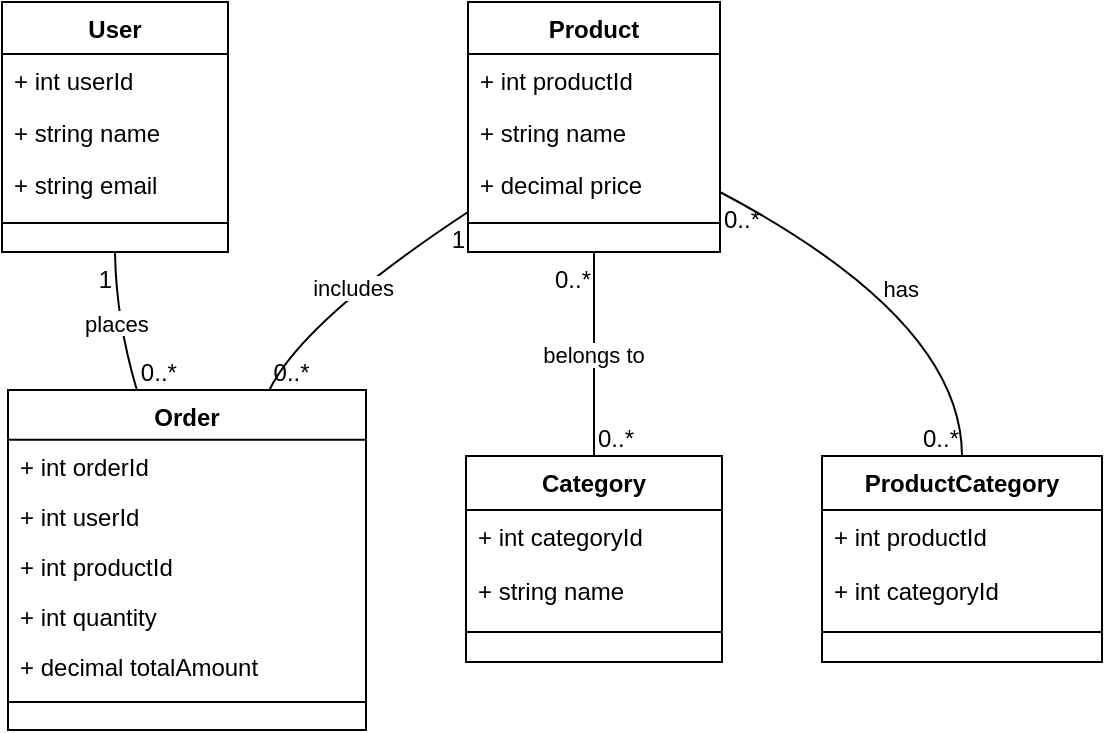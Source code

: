 <mxfile version="24.6.4" type="github">
  <diagram name="Page-1" id="5t2pgxSO-wuP000k_gud">
    <mxGraphModel>
      <root>
        <mxCell id="0" />
        <mxCell id="1" parent="0" />
        <mxCell id="2" value="User" style="swimlane;fontStyle=1;align=center;verticalAlign=top;childLayout=stackLayout;horizontal=1;startSize=26;horizontalStack=0;resizeParent=1;resizeParentMax=0;resizeLast=0;collapsible=0;marginBottom=0;" vertex="1" parent="1">
          <mxGeometry x="8" y="8" width="113" height="125" as="geometry" />
        </mxCell>
        <mxCell id="3" value="+ int userId" style="text;strokeColor=none;fillColor=none;align=left;verticalAlign=top;spacingLeft=4;spacingRight=4;overflow=hidden;rotatable=0;points=[[0,0.5],[1,0.5]];portConstraint=eastwest;" vertex="1" parent="2">
          <mxGeometry y="26" width="113" height="26" as="geometry" />
        </mxCell>
        <mxCell id="4" value="+ string name" style="text;strokeColor=none;fillColor=none;align=left;verticalAlign=top;spacingLeft=4;spacingRight=4;overflow=hidden;rotatable=0;points=[[0,0.5],[1,0.5]];portConstraint=eastwest;" vertex="1" parent="2">
          <mxGeometry y="52" width="113" height="26" as="geometry" />
        </mxCell>
        <mxCell id="5" value="+ string email" style="text;strokeColor=none;fillColor=none;align=left;verticalAlign=top;spacingLeft=4;spacingRight=4;overflow=hidden;rotatable=0;points=[[0,0.5],[1,0.5]];portConstraint=eastwest;" vertex="1" parent="2">
          <mxGeometry y="78" width="113" height="26" as="geometry" />
        </mxCell>
        <mxCell id="6" style="line;strokeWidth=1;fillColor=none;align=left;verticalAlign=middle;spacingTop=-1;spacingLeft=3;spacingRight=3;rotatable=0;labelPosition=right;points=[];portConstraint=eastwest;strokeColor=inherit;" vertex="1" parent="2">
          <mxGeometry y="104" width="113" height="13" as="geometry" />
        </mxCell>
        <mxCell id="7" value="Product" style="swimlane;fontStyle=1;align=center;verticalAlign=top;childLayout=stackLayout;horizontal=1;startSize=26;horizontalStack=0;resizeParent=1;resizeParentMax=0;resizeLast=0;collapsible=0;marginBottom=0;" vertex="1" parent="1">
          <mxGeometry x="241" y="8" width="126" height="125" as="geometry" />
        </mxCell>
        <mxCell id="8" value="+ int productId" style="text;strokeColor=none;fillColor=none;align=left;verticalAlign=top;spacingLeft=4;spacingRight=4;overflow=hidden;rotatable=0;points=[[0,0.5],[1,0.5]];portConstraint=eastwest;" vertex="1" parent="7">
          <mxGeometry y="26" width="126" height="26" as="geometry" />
        </mxCell>
        <mxCell id="9" value="+ string name" style="text;strokeColor=none;fillColor=none;align=left;verticalAlign=top;spacingLeft=4;spacingRight=4;overflow=hidden;rotatable=0;points=[[0,0.5],[1,0.5]];portConstraint=eastwest;" vertex="1" parent="7">
          <mxGeometry y="52" width="126" height="26" as="geometry" />
        </mxCell>
        <mxCell id="10" value="+ decimal price" style="text;strokeColor=none;fillColor=none;align=left;verticalAlign=top;spacingLeft=4;spacingRight=4;overflow=hidden;rotatable=0;points=[[0,0.5],[1,0.5]];portConstraint=eastwest;" vertex="1" parent="7">
          <mxGeometry y="78" width="126" height="26" as="geometry" />
        </mxCell>
        <mxCell id="11" style="line;strokeWidth=1;fillColor=none;align=left;verticalAlign=middle;spacingTop=-1;spacingLeft=3;spacingRight=3;rotatable=0;labelPosition=right;points=[];portConstraint=eastwest;strokeColor=inherit;" vertex="1" parent="7">
          <mxGeometry y="104" width="126" height="13" as="geometry" />
        </mxCell>
        <mxCell id="12" value="Order" style="swimlane;fontStyle=1;align=center;verticalAlign=top;childLayout=stackLayout;horizontal=1;startSize=24.923;horizontalStack=0;resizeParent=1;resizeParentMax=0;resizeLast=0;collapsible=0;marginBottom=0;" vertex="1" parent="1">
          <mxGeometry x="11" y="202" width="179" height="170" as="geometry" />
        </mxCell>
        <mxCell id="13" value="+ int orderId" style="text;strokeColor=none;fillColor=none;align=left;verticalAlign=top;spacingLeft=4;spacingRight=4;overflow=hidden;rotatable=0;points=[[0,0.5],[1,0.5]];portConstraint=eastwest;" vertex="1" parent="12">
          <mxGeometry y="25" width="179" height="25" as="geometry" />
        </mxCell>
        <mxCell id="14" value="+ int userId" style="text;strokeColor=none;fillColor=none;align=left;verticalAlign=top;spacingLeft=4;spacingRight=4;overflow=hidden;rotatable=0;points=[[0,0.5],[1,0.5]];portConstraint=eastwest;" vertex="1" parent="12">
          <mxGeometry y="50" width="179" height="25" as="geometry" />
        </mxCell>
        <mxCell id="15" value="+ int productId" style="text;strokeColor=none;fillColor=none;align=left;verticalAlign=top;spacingLeft=4;spacingRight=4;overflow=hidden;rotatable=0;points=[[0,0.5],[1,0.5]];portConstraint=eastwest;" vertex="1" parent="12">
          <mxGeometry y="75" width="179" height="25" as="geometry" />
        </mxCell>
        <mxCell id="16" value="+ int quantity" style="text;strokeColor=none;fillColor=none;align=left;verticalAlign=top;spacingLeft=4;spacingRight=4;overflow=hidden;rotatable=0;points=[[0,0.5],[1,0.5]];portConstraint=eastwest;" vertex="1" parent="12">
          <mxGeometry y="100" width="179" height="25" as="geometry" />
        </mxCell>
        <mxCell id="17" value="+ decimal totalAmount" style="text;strokeColor=none;fillColor=none;align=left;verticalAlign=top;spacingLeft=4;spacingRight=4;overflow=hidden;rotatable=0;points=[[0,0.5],[1,0.5]];portConstraint=eastwest;" vertex="1" parent="12">
          <mxGeometry y="125" width="179" height="25" as="geometry" />
        </mxCell>
        <mxCell id="18" style="line;strokeWidth=1;fillColor=none;align=left;verticalAlign=middle;spacingTop=-1;spacingLeft=3;spacingRight=3;rotatable=0;labelPosition=right;points=[];portConstraint=eastwest;strokeColor=inherit;" vertex="1" parent="12">
          <mxGeometry y="150" width="179" height="12" as="geometry" />
        </mxCell>
        <mxCell id="19" value="Category" style="swimlane;fontStyle=1;align=center;verticalAlign=top;childLayout=stackLayout;horizontal=1;startSize=27;horizontalStack=0;resizeParent=1;resizeParentMax=0;resizeLast=0;collapsible=0;marginBottom=0;" vertex="1" parent="1">
          <mxGeometry x="240" y="235" width="128" height="103" as="geometry" />
        </mxCell>
        <mxCell id="20" value="+ int categoryId" style="text;strokeColor=none;fillColor=none;align=left;verticalAlign=top;spacingLeft=4;spacingRight=4;overflow=hidden;rotatable=0;points=[[0,0.5],[1,0.5]];portConstraint=eastwest;" vertex="1" parent="19">
          <mxGeometry y="27" width="128" height="27" as="geometry" />
        </mxCell>
        <mxCell id="21" value="+ string name" style="text;strokeColor=none;fillColor=none;align=left;verticalAlign=top;spacingLeft=4;spacingRight=4;overflow=hidden;rotatable=0;points=[[0,0.5],[1,0.5]];portConstraint=eastwest;" vertex="1" parent="19">
          <mxGeometry y="54" width="128" height="27" as="geometry" />
        </mxCell>
        <mxCell id="22" style="line;strokeWidth=1;fillColor=none;align=left;verticalAlign=middle;spacingTop=-1;spacingLeft=3;spacingRight=3;rotatable=0;labelPosition=right;points=[];portConstraint=eastwest;strokeColor=inherit;" vertex="1" parent="19">
          <mxGeometry y="81" width="128" height="14" as="geometry" />
        </mxCell>
        <mxCell id="23" value="ProductCategory" style="swimlane;fontStyle=1;align=center;verticalAlign=top;childLayout=stackLayout;horizontal=1;startSize=27;horizontalStack=0;resizeParent=1;resizeParentMax=0;resizeLast=0;collapsible=0;marginBottom=0;" vertex="1" parent="1">
          <mxGeometry x="418" y="235" width="140" height="103" as="geometry" />
        </mxCell>
        <mxCell id="24" value="+ int productId" style="text;strokeColor=none;fillColor=none;align=left;verticalAlign=top;spacingLeft=4;spacingRight=4;overflow=hidden;rotatable=0;points=[[0,0.5],[1,0.5]];portConstraint=eastwest;" vertex="1" parent="23">
          <mxGeometry y="27" width="140" height="27" as="geometry" />
        </mxCell>
        <mxCell id="25" value="+ int categoryId" style="text;strokeColor=none;fillColor=none;align=left;verticalAlign=top;spacingLeft=4;spacingRight=4;overflow=hidden;rotatable=0;points=[[0,0.5],[1,0.5]];portConstraint=eastwest;" vertex="1" parent="23">
          <mxGeometry y="54" width="140" height="27" as="geometry" />
        </mxCell>
        <mxCell id="26" style="line;strokeWidth=1;fillColor=none;align=left;verticalAlign=middle;spacingTop=-1;spacingLeft=3;spacingRight=3;rotatable=0;labelPosition=right;points=[];portConstraint=eastwest;strokeColor=inherit;" vertex="1" parent="23">
          <mxGeometry y="81" width="140" height="14" as="geometry" />
        </mxCell>
        <mxCell id="27" value="places" style="curved=1;startArrow=none;endArrow=none;exitX=0.5;exitY=1;entryX=0.36;entryY=0;" edge="1" parent="1" source="2" target="12">
          <mxGeometry relative="1" as="geometry">
            <Array as="points">
              <mxPoint x="65" y="167" />
            </Array>
          </mxGeometry>
        </mxCell>
        <mxCell id="28" value="1" style="edgeLabel;resizable=0;labelBackgroundColor=none;fontSize=12;align=right;verticalAlign=top;" vertex="1" parent="27">
          <mxGeometry x="-1" relative="1" as="geometry" />
        </mxCell>
        <mxCell id="29" value="0..*" style="edgeLabel;resizable=0;labelBackgroundColor=none;fontSize=12;align=left;verticalAlign=bottom;" vertex="1" parent="27">
          <mxGeometry x="1" relative="1" as="geometry" />
        </mxCell>
        <mxCell id="30" value="includes" style="curved=1;startArrow=none;endArrow=none;exitX=0;exitY=0.84;entryX=0.73;entryY=0;" edge="1" parent="1" source="7" target="12">
          <mxGeometry relative="1" as="geometry">
            <Array as="points">
              <mxPoint x="159" y="167" />
            </Array>
          </mxGeometry>
        </mxCell>
        <mxCell id="31" value="1" style="edgeLabel;resizable=0;labelBackgroundColor=none;fontSize=12;align=right;verticalAlign=top;" vertex="1" parent="30">
          <mxGeometry x="-1" relative="1" as="geometry" />
        </mxCell>
        <mxCell id="32" value="0..*" style="edgeLabel;resizable=0;labelBackgroundColor=none;fontSize=12;align=left;verticalAlign=bottom;" vertex="1" parent="30">
          <mxGeometry x="1" relative="1" as="geometry" />
        </mxCell>
        <mxCell id="33" value="belongs to" style="curved=1;startArrow=none;endArrow=none;exitX=0.5;exitY=1;entryX=0.5;entryY=0;" edge="1" parent="1" source="7" target="19">
          <mxGeometry relative="1" as="geometry">
            <Array as="points" />
          </mxGeometry>
        </mxCell>
        <mxCell id="34" value="0..*" style="edgeLabel;resizable=0;labelBackgroundColor=none;fontSize=12;align=right;verticalAlign=top;" vertex="1" parent="33">
          <mxGeometry x="-1" relative="1" as="geometry" />
        </mxCell>
        <mxCell id="35" value="0..*" style="edgeLabel;resizable=0;labelBackgroundColor=none;fontSize=12;align=left;verticalAlign=bottom;" vertex="1" parent="33">
          <mxGeometry x="1" relative="1" as="geometry" />
        </mxCell>
        <mxCell id="36" value="has" style="curved=1;startArrow=none;endArrow=none;exitX=1;exitY=0.76;entryX=0.5;entryY=0;" edge="1" parent="1" source="7" target="23">
          <mxGeometry relative="1" as="geometry">
            <Array as="points">
              <mxPoint x="488" y="167" />
            </Array>
          </mxGeometry>
        </mxCell>
        <mxCell id="37" value="0..*" style="edgeLabel;resizable=0;labelBackgroundColor=none;fontSize=12;align=left;verticalAlign=top;" vertex="1" parent="36">
          <mxGeometry x="-1" relative="1" as="geometry" />
        </mxCell>
        <mxCell id="38" value="0..*" style="edgeLabel;resizable=0;labelBackgroundColor=none;fontSize=12;align=right;verticalAlign=bottom;" vertex="1" parent="36">
          <mxGeometry x="1" relative="1" as="geometry" />
        </mxCell>
      </root>
    </mxGraphModel>
  </diagram>
</mxfile>
